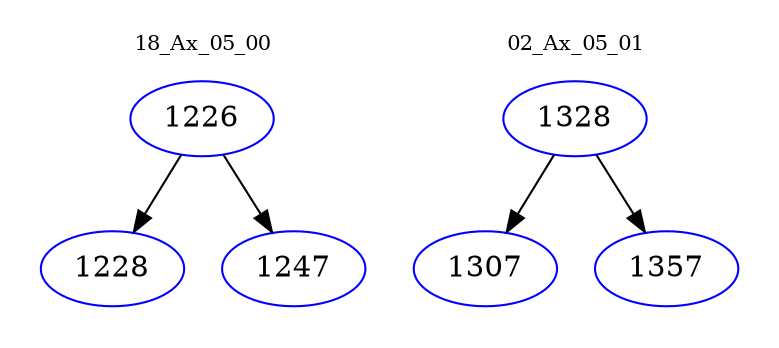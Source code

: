 digraph{
subgraph cluster_0 {
color = white
label = "18_Ax_05_00";
fontsize=10;
T0_1226 [label="1226", color="blue"]
T0_1226 -> T0_1228 [color="black"]
T0_1228 [label="1228", color="blue"]
T0_1226 -> T0_1247 [color="black"]
T0_1247 [label="1247", color="blue"]
}
subgraph cluster_1 {
color = white
label = "02_Ax_05_01";
fontsize=10;
T1_1328 [label="1328", color="blue"]
T1_1328 -> T1_1307 [color="black"]
T1_1307 [label="1307", color="blue"]
T1_1328 -> T1_1357 [color="black"]
T1_1357 [label="1357", color="blue"]
}
}
